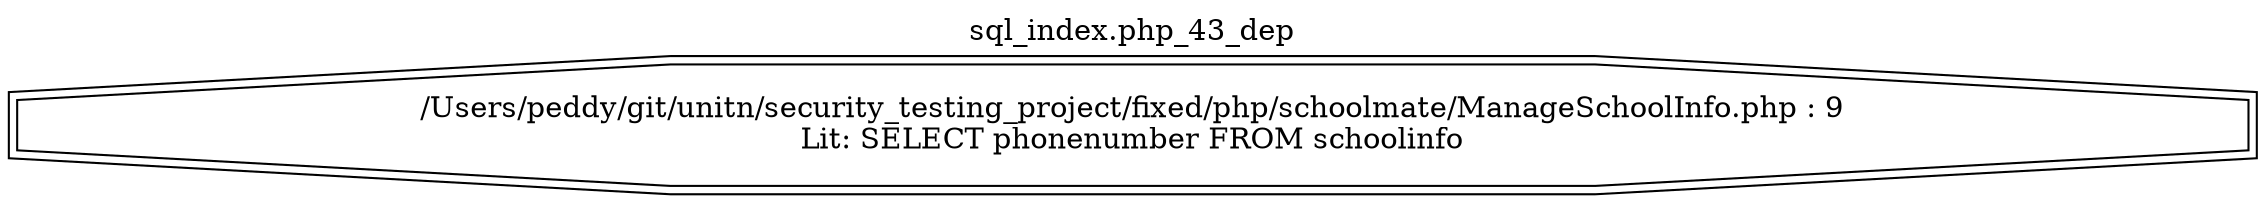 digraph cfg {
  label="sql_index.php_43_dep";
  labelloc=t;
  n1 [shape=doubleoctagon, label="/Users/peddy/git/unitn/security_testing_project/fixed/php/schoolmate/ManageSchoolInfo.php : 9\nLit: SELECT phonenumber FROM schoolinfo\n"];
}
